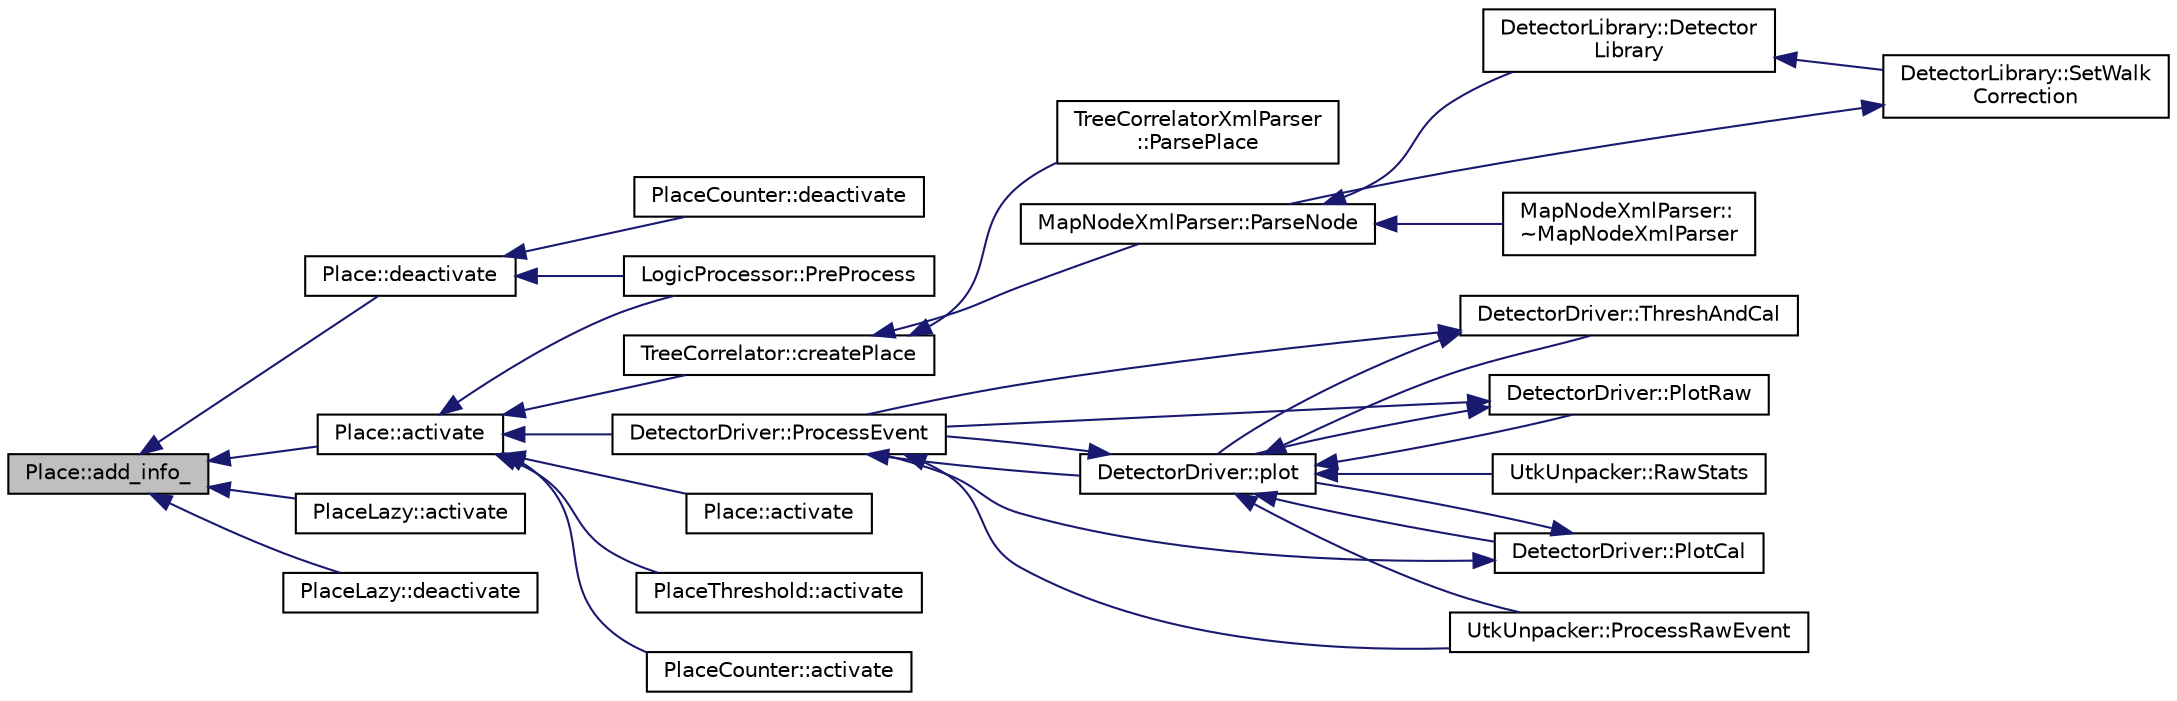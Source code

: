 digraph "Place::add_info_"
{
  edge [fontname="Helvetica",fontsize="10",labelfontname="Helvetica",labelfontsize="10"];
  node [fontname="Helvetica",fontsize="10",shape=record];
  rankdir="LR";
  Node1 [label="Place::add_info_",height=0.2,width=0.4,color="black", fillcolor="grey75", style="filled", fontcolor="black"];
  Node1 -> Node2 [dir="back",color="midnightblue",fontsize="10",style="solid",fontname="Helvetica"];
  Node2 [label="Place::activate",height=0.2,width=0.4,color="black", fillcolor="white", style="filled",URL="$dd/d21/class_place.html#a96fef01c13e97a21482ab8672c9b654a"];
  Node2 -> Node3 [dir="back",color="midnightblue",fontsize="10",style="solid",fontname="Helvetica"];
  Node3 [label="DetectorDriver::ProcessEvent",height=0.2,width=0.4,color="black", fillcolor="white", style="filled",URL="$de/d91/class_detector_driver.html#a19c152206c95dfbc2a98ffd1d002165e",tooltip="Control of the event processing. "];
  Node3 -> Node4 [dir="back",color="midnightblue",fontsize="10",style="solid",fontname="Helvetica"];
  Node4 [label="DetectorDriver::plot",height=0.2,width=0.4,color="black", fillcolor="white", style="filled",URL="$de/d91/class_detector_driver.html#a3a556ab94a878e057dea8a081d0df55a",tooltip="Plots into histogram defined by dammId. "];
  Node4 -> Node3 [dir="back",color="midnightblue",fontsize="10",style="solid",fontname="Helvetica"];
  Node4 -> Node5 [dir="back",color="midnightblue",fontsize="10",style="solid",fontname="Helvetica"];
  Node5 [label="DetectorDriver::ThreshAndCal",height=0.2,width=0.4,color="black", fillcolor="white", style="filled",URL="$de/d91/class_detector_driver.html#a2ae4e98c641d49183631eceb40dc19bb",tooltip="Check threshold and calibrate each channel. Check the thresholds and calibrate the energy for each ch..."];
  Node5 -> Node3 [dir="back",color="midnightblue",fontsize="10",style="solid",fontname="Helvetica"];
  Node5 -> Node4 [dir="back",color="midnightblue",fontsize="10",style="solid",fontname="Helvetica"];
  Node4 -> Node6 [dir="back",color="midnightblue",fontsize="10",style="solid",fontname="Helvetica"];
  Node6 [label="DetectorDriver::PlotRaw",height=0.2,width=0.4,color="black", fillcolor="white", style="filled",URL="$de/d91/class_detector_driver.html#a7f2a28ba2a756e034e38630a5e258309"];
  Node6 -> Node3 [dir="back",color="midnightblue",fontsize="10",style="solid",fontname="Helvetica"];
  Node6 -> Node4 [dir="back",color="midnightblue",fontsize="10",style="solid",fontname="Helvetica"];
  Node4 -> Node7 [dir="back",color="midnightblue",fontsize="10",style="solid",fontname="Helvetica"];
  Node7 [label="DetectorDriver::PlotCal",height=0.2,width=0.4,color="black", fillcolor="white", style="filled",URL="$de/d91/class_detector_driver.html#ad966b8fe4330bb0cf117422b9bd08f40"];
  Node7 -> Node3 [dir="back",color="midnightblue",fontsize="10",style="solid",fontname="Helvetica"];
  Node7 -> Node4 [dir="back",color="midnightblue",fontsize="10",style="solid",fontname="Helvetica"];
  Node4 -> Node8 [dir="back",color="midnightblue",fontsize="10",style="solid",fontname="Helvetica"];
  Node8 [label="UtkUnpacker::ProcessRawEvent",height=0.2,width=0.4,color="black", fillcolor="white", style="filled",URL="$d4/d48/class_utk_unpacker.html#a09c96dd753088977aa1f458f7c07d24b",tooltip="Process all events in the event list. "];
  Node4 -> Node9 [dir="back",color="midnightblue",fontsize="10",style="solid",fontname="Helvetica"];
  Node9 [label="UtkUnpacker::RawStats",height=0.2,width=0.4,color="black", fillcolor="white", style="filled",URL="$d4/d48/class_utk_unpacker.html#a61ba5974ee476d5c3ab316b5b6759204",tooltip="Add an event to generic statistics output. "];
  Node3 -> Node8 [dir="back",color="midnightblue",fontsize="10",style="solid",fontname="Helvetica"];
  Node2 -> Node10 [dir="back",color="midnightblue",fontsize="10",style="solid",fontname="Helvetica"];
  Node10 [label="LogicProcessor::PreProcess",height=0.2,width=0.4,color="black", fillcolor="white", style="filled",URL="$da/d2f/class_logic_processor.html#a91ad87eb1649cebfa5a90de4943455ae"];
  Node2 -> Node11 [dir="back",color="midnightblue",fontsize="10",style="solid",fontname="Helvetica"];
  Node11 [label="Place::activate",height=0.2,width=0.4,color="black", fillcolor="white", style="filled",URL="$dd/d21/class_place.html#a7c5031f5de66374d7ceb98efa2c4d6d4"];
  Node2 -> Node12 [dir="back",color="midnightblue",fontsize="10",style="solid",fontname="Helvetica"];
  Node12 [label="PlaceThreshold::activate",height=0.2,width=0.4,color="black", fillcolor="white", style="filled",URL="$d0/dd5/class_place_threshold.html#abb27207609b7326ceb4f8a92bf388787"];
  Node2 -> Node13 [dir="back",color="midnightblue",fontsize="10",style="solid",fontname="Helvetica"];
  Node13 [label="PlaceCounter::activate",height=0.2,width=0.4,color="black", fillcolor="white", style="filled",URL="$d5/dd7/class_place_counter.html#a7a7be609a20cee52eecce0ae58de192f"];
  Node2 -> Node14 [dir="back",color="midnightblue",fontsize="10",style="solid",fontname="Helvetica"];
  Node14 [label="TreeCorrelator::createPlace",height=0.2,width=0.4,color="black", fillcolor="white", style="filled",URL="$d3/d2c/class_tree_correlator.html#ab37566c3af5521659b90f38de3674176"];
  Node14 -> Node15 [dir="back",color="midnightblue",fontsize="10",style="solid",fontname="Helvetica"];
  Node15 [label="MapNodeXmlParser::ParseNode",height=0.2,width=0.4,color="black", fillcolor="white", style="filled",URL="$d1/d1c/class_map_node_xml_parser.html#ab0bb09c0943299b2a793d091efcae1bd"];
  Node15 -> Node16 [dir="back",color="midnightblue",fontsize="10",style="solid",fontname="Helvetica"];
  Node16 [label="DetectorLibrary::Detector\lLibrary",height=0.2,width=0.4,color="black", fillcolor="white", style="filled",URL="$dc/dbe/class_detector_library.html#a139f2413cf7d9890e32d87a0968b0fa2",tooltip="Default Constructor. "];
  Node16 -> Node17 [dir="back",color="midnightblue",fontsize="10",style="solid",fontname="Helvetica"];
  Node17 [label="DetectorLibrary::SetWalk\lCorrection",height=0.2,width=0.4,color="black", fillcolor="white", style="filled",URL="$dc/dbe/class_detector_library.html#a270b2785fce0d3f1b2806c1b6019b7e4"];
  Node17 -> Node15 [dir="back",color="midnightblue",fontsize="10",style="solid",fontname="Helvetica"];
  Node15 -> Node18 [dir="back",color="midnightblue",fontsize="10",style="solid",fontname="Helvetica"];
  Node18 [label="MapNodeXmlParser::\l~MapNodeXmlParser",height=0.2,width=0.4,color="black", fillcolor="white", style="filled",URL="$d1/d1c/class_map_node_xml_parser.html#a45bc6854cdd35a8f9ad82f2c8d2c2b8b",tooltip="Default Destructor. "];
  Node14 -> Node19 [dir="back",color="midnightblue",fontsize="10",style="solid",fontname="Helvetica"];
  Node19 [label="TreeCorrelatorXmlParser\l::ParsePlace",height=0.2,width=0.4,color="black", fillcolor="white", style="filled",URL="$da/dde/class_tree_correlator_xml_parser.html#ad0c994ad89f0c96e5ddc33e893620d79"];
  Node1 -> Node20 [dir="back",color="midnightblue",fontsize="10",style="solid",fontname="Helvetica"];
  Node20 [label="Place::deactivate",height=0.2,width=0.4,color="black", fillcolor="white", style="filled",URL="$dd/d21/class_place.html#a97dd1180376df399f95f8cc39024bb63"];
  Node20 -> Node10 [dir="back",color="midnightblue",fontsize="10",style="solid",fontname="Helvetica"];
  Node20 -> Node21 [dir="back",color="midnightblue",fontsize="10",style="solid",fontname="Helvetica"];
  Node21 [label="PlaceCounter::deactivate",height=0.2,width=0.4,color="black", fillcolor="white", style="filled",URL="$d5/dd7/class_place_counter.html#a663a49ff536d00f574088019a5b12f78"];
  Node1 -> Node22 [dir="back",color="midnightblue",fontsize="10",style="solid",fontname="Helvetica"];
  Node22 [label="PlaceLazy::activate",height=0.2,width=0.4,color="black", fillcolor="white", style="filled",URL="$d7/d48/class_place_lazy.html#ae8ca98a1c3496f3455f1a62faf74acaa"];
  Node1 -> Node23 [dir="back",color="midnightblue",fontsize="10",style="solid",fontname="Helvetica"];
  Node23 [label="PlaceLazy::deactivate",height=0.2,width=0.4,color="black", fillcolor="white", style="filled",URL="$d7/d48/class_place_lazy.html#a74d31887dfff681a3d7dae472071e369"];
}
